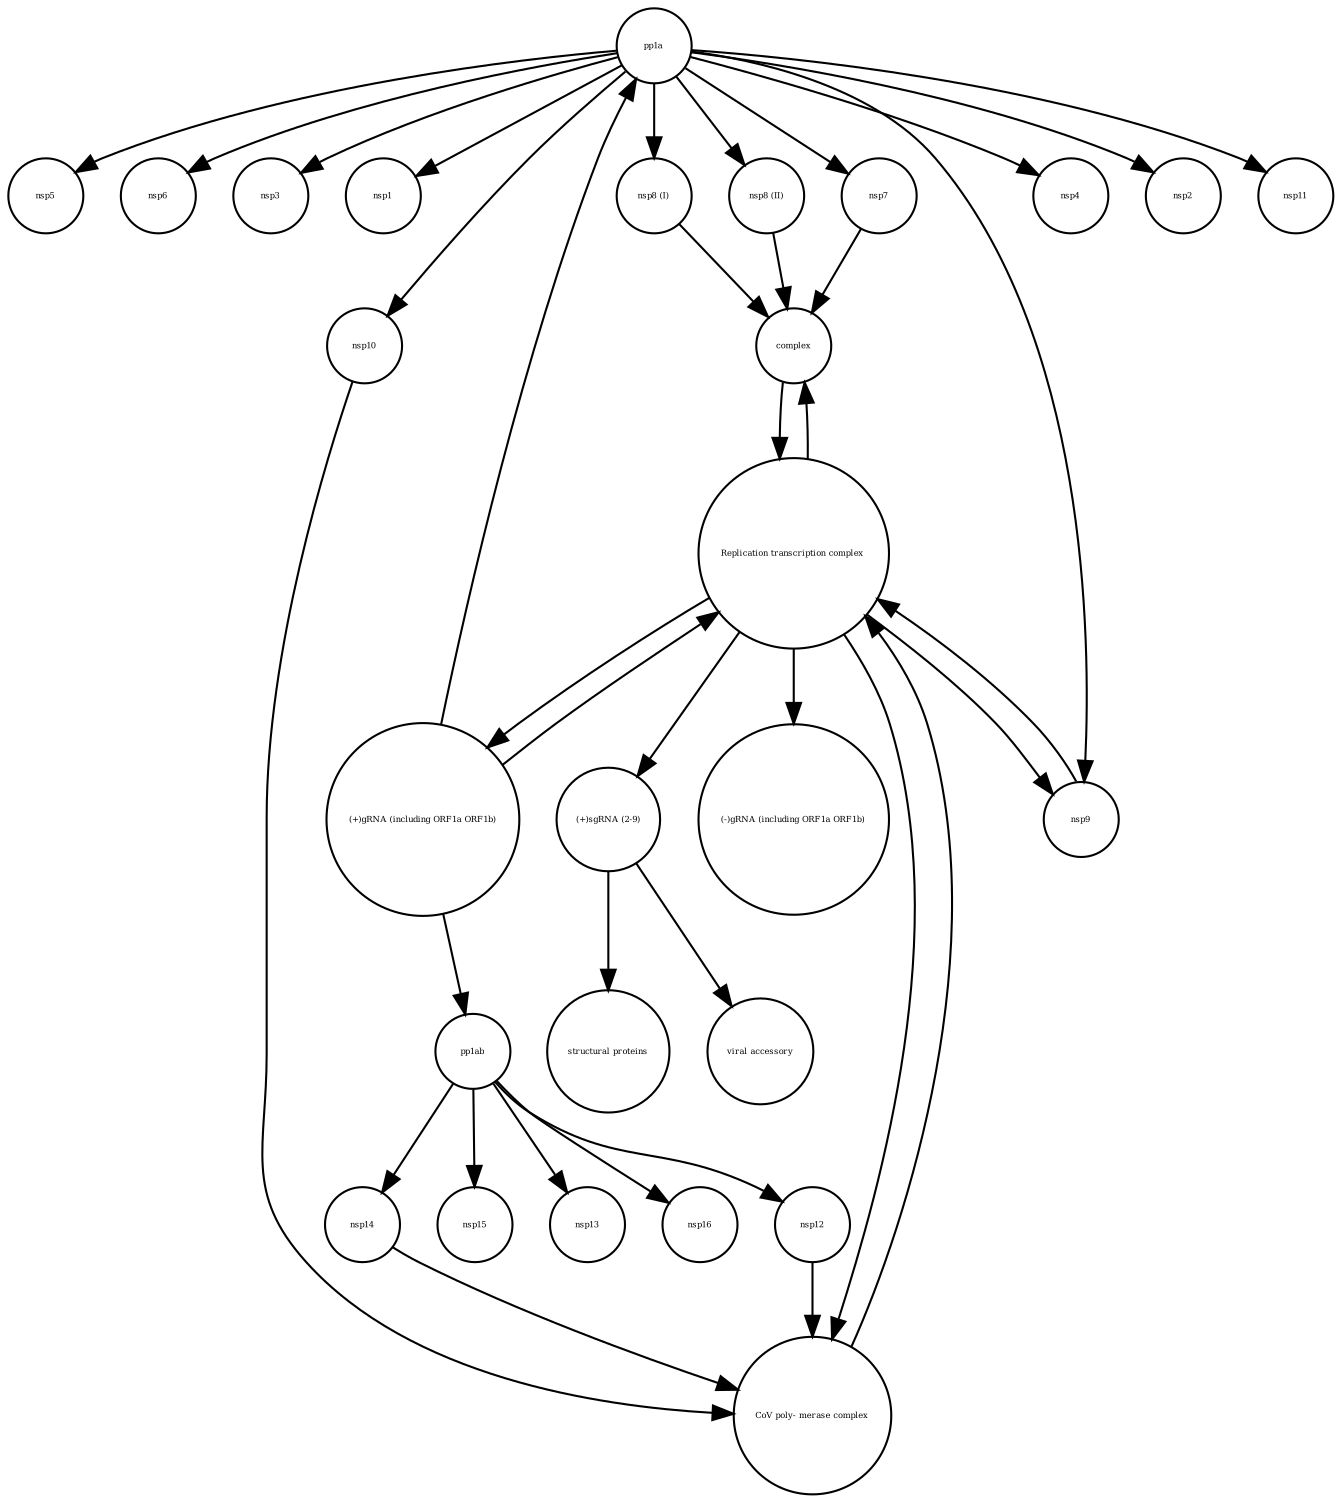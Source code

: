 strict digraph  {
pp1a [annotation="", bipartite=0, cls=macromolecule, fontsize=4, label=pp1a, shape=circle];
"(-)gRNA (including ORF1a ORF1b)" [annotation="", bipartite=0, cls="nucleic acid feature", fontsize=4, label="(-)gRNA (including ORF1a ORF1b)", shape=circle];
nsp5 [annotation="", bipartite=0, cls=macromolecule, fontsize=4, label=nsp5, shape=circle];
"(+)gRNA (including ORF1a ORF1b)" [annotation="", bipartite=0, cls="nucleic acid feature", fontsize=4, label="(+)gRNA (including ORF1a ORF1b)", shape=circle];
nsp6 [annotation="", bipartite=0, cls=macromolecule, fontsize=4, label=nsp6, shape=circle];
pp1ab [annotation="", bipartite=0, cls=macromolecule, fontsize=4, label=pp1ab, shape=circle];
nsp3 [annotation="", bipartite=0, cls=macromolecule, fontsize=4, label=nsp3, shape=circle];
"CoV poly- merase complex" [annotation="", bipartite=0, cls=complex, fontsize=4, label="CoV poly- merase complex", shape=circle];
nsp13 [annotation="", bipartite=0, cls=macromolecule, fontsize=4, label=nsp13, shape=circle];
nsp16 [annotation="", bipartite=0, cls=macromolecule, fontsize=4, label=nsp16, shape=circle];
"(+)sgRNA (2-9)" [annotation="", bipartite=0, cls="nucleic acid feature", fontsize=4, label="(+)sgRNA (2-9)", shape=circle];
nsp1 [annotation="", bipartite=0, cls=macromolecule, fontsize=4, label=nsp1, shape=circle];
nsp14 [annotation="", bipartite=0, cls=macromolecule, fontsize=4, label=nsp14, shape=circle];
nsp7 [annotation="", bipartite=0, cls=macromolecule, fontsize=4, label=nsp7, shape=circle];
"viral accessory" [annotation="", bipartite=0, cls=macromolecule, fontsize=4, label="viral accessory", shape=circle];
nsp4 [annotation="", bipartite=0, cls=macromolecule, fontsize=4, label=nsp4, shape=circle];
nsp15 [annotation="", bipartite=0, cls=macromolecule, fontsize=4, label=nsp15, shape=circle];
complex [annotation="", bipartite=0, cls=complex, fontsize=4, label=complex, shape=circle];
"structural proteins" [annotation="", bipartite=0, cls=macromolecule, fontsize=4, label="structural proteins", shape=circle];
"Replication transcription complex " [annotation="", bipartite=0, cls=complex, fontsize=4, label="Replication transcription complex ", shape=circle];
"nsp8 (I)" [annotation="", bipartite=0, cls=macromolecule, fontsize=4, label="nsp8 (I)", shape=circle];
nsp9 [annotation="", bipartite=0, cls=macromolecule, fontsize=4, label=nsp9, shape=circle];
nsp2 [annotation="", bipartite=0, cls=macromolecule, fontsize=4, label=nsp2, shape=circle];
"nsp8 (II)" [annotation="", bipartite=0, cls=macromolecule, fontsize=4, label="nsp8 (II)", shape=circle];
nsp12 [annotation="", bipartite=0, cls=macromolecule, fontsize=4, label=nsp12, shape=circle];
nsp11 [annotation="", bipartite=0, cls=macromolecule, fontsize=4, label=nsp11, shape=circle];
nsp10 [annotation="", bipartite=0, cls=macromolecule, fontsize=4, label=nsp10, shape=circle];
pp1a -> "nsp8 (I)"  [annotation="", interaction_type=production];
pp1a -> nsp5  [annotation="", interaction_type=production];
pp1a -> nsp1  [annotation="", interaction_type=production];
pp1a -> nsp9  [annotation="", interaction_type=production];
pp1a -> nsp2  [annotation="", interaction_type=production];
pp1a -> nsp7  [annotation="", interaction_type=production];
pp1a -> "nsp8 (II)"  [annotation="", interaction_type=production];
pp1a -> nsp3  [annotation="", interaction_type=production];
pp1a -> nsp6  [annotation="", interaction_type=production];
pp1a -> nsp11  [annotation="", interaction_type=production];
pp1a -> nsp4  [annotation="", interaction_type=production];
pp1a -> nsp10  [annotation="", interaction_type=production];
"(+)gRNA (including ORF1a ORF1b)" -> pp1a  [annotation="", interaction_type="necessary stimulation"];
"(+)gRNA (including ORF1a ORF1b)" -> pp1ab  [annotation="", interaction_type="necessary stimulation"];
"(+)gRNA (including ORF1a ORF1b)" -> "Replication transcription complex "  [annotation="", interaction_type=production];
pp1ab -> nsp16  [annotation="", interaction_type=production];
pp1ab -> nsp14  [annotation="", interaction_type=production];
pp1ab -> nsp12  [annotation="", interaction_type=production];
pp1ab -> nsp13  [annotation="", interaction_type=production];
pp1ab -> nsp15  [annotation="", interaction_type=production];
"CoV poly- merase complex" -> "Replication transcription complex "  [annotation="", interaction_type=production];
"(+)sgRNA (2-9)" -> "structural proteins"  [annotation="", interaction_type="necessary stimulation"];
"(+)sgRNA (2-9)" -> "viral accessory"  [annotation="", interaction_type="necessary stimulation"];
nsp14 -> "CoV poly- merase complex"  [annotation="", interaction_type=production];
nsp7 -> complex  [annotation="", interaction_type=production];
complex -> "Replication transcription complex "  [annotation="", interaction_type=production];
"Replication transcription complex " -> "(-)gRNA (including ORF1a ORF1b)"  [annotation="", interaction_type=production];
"Replication transcription complex " -> "(+)gRNA (including ORF1a ORF1b)"  [annotation="", interaction_type=production];
"Replication transcription complex " -> nsp9  [annotation="", interaction_type=production];
"Replication transcription complex " -> "CoV poly- merase complex"  [annotation="", interaction_type=production];
"Replication transcription complex " -> complex  [annotation="", interaction_type=production];
"Replication transcription complex " -> "(+)sgRNA (2-9)"  [annotation="", interaction_type="necessary stimulation"];
"nsp8 (I)" -> complex  [annotation="", interaction_type=production];
nsp9 -> "Replication transcription complex "  [annotation="", interaction_type=production];
"nsp8 (II)" -> complex  [annotation="", interaction_type=production];
nsp12 -> "CoV poly- merase complex"  [annotation="", interaction_type=production];
nsp10 -> "CoV poly- merase complex"  [annotation="", interaction_type=production];
}
